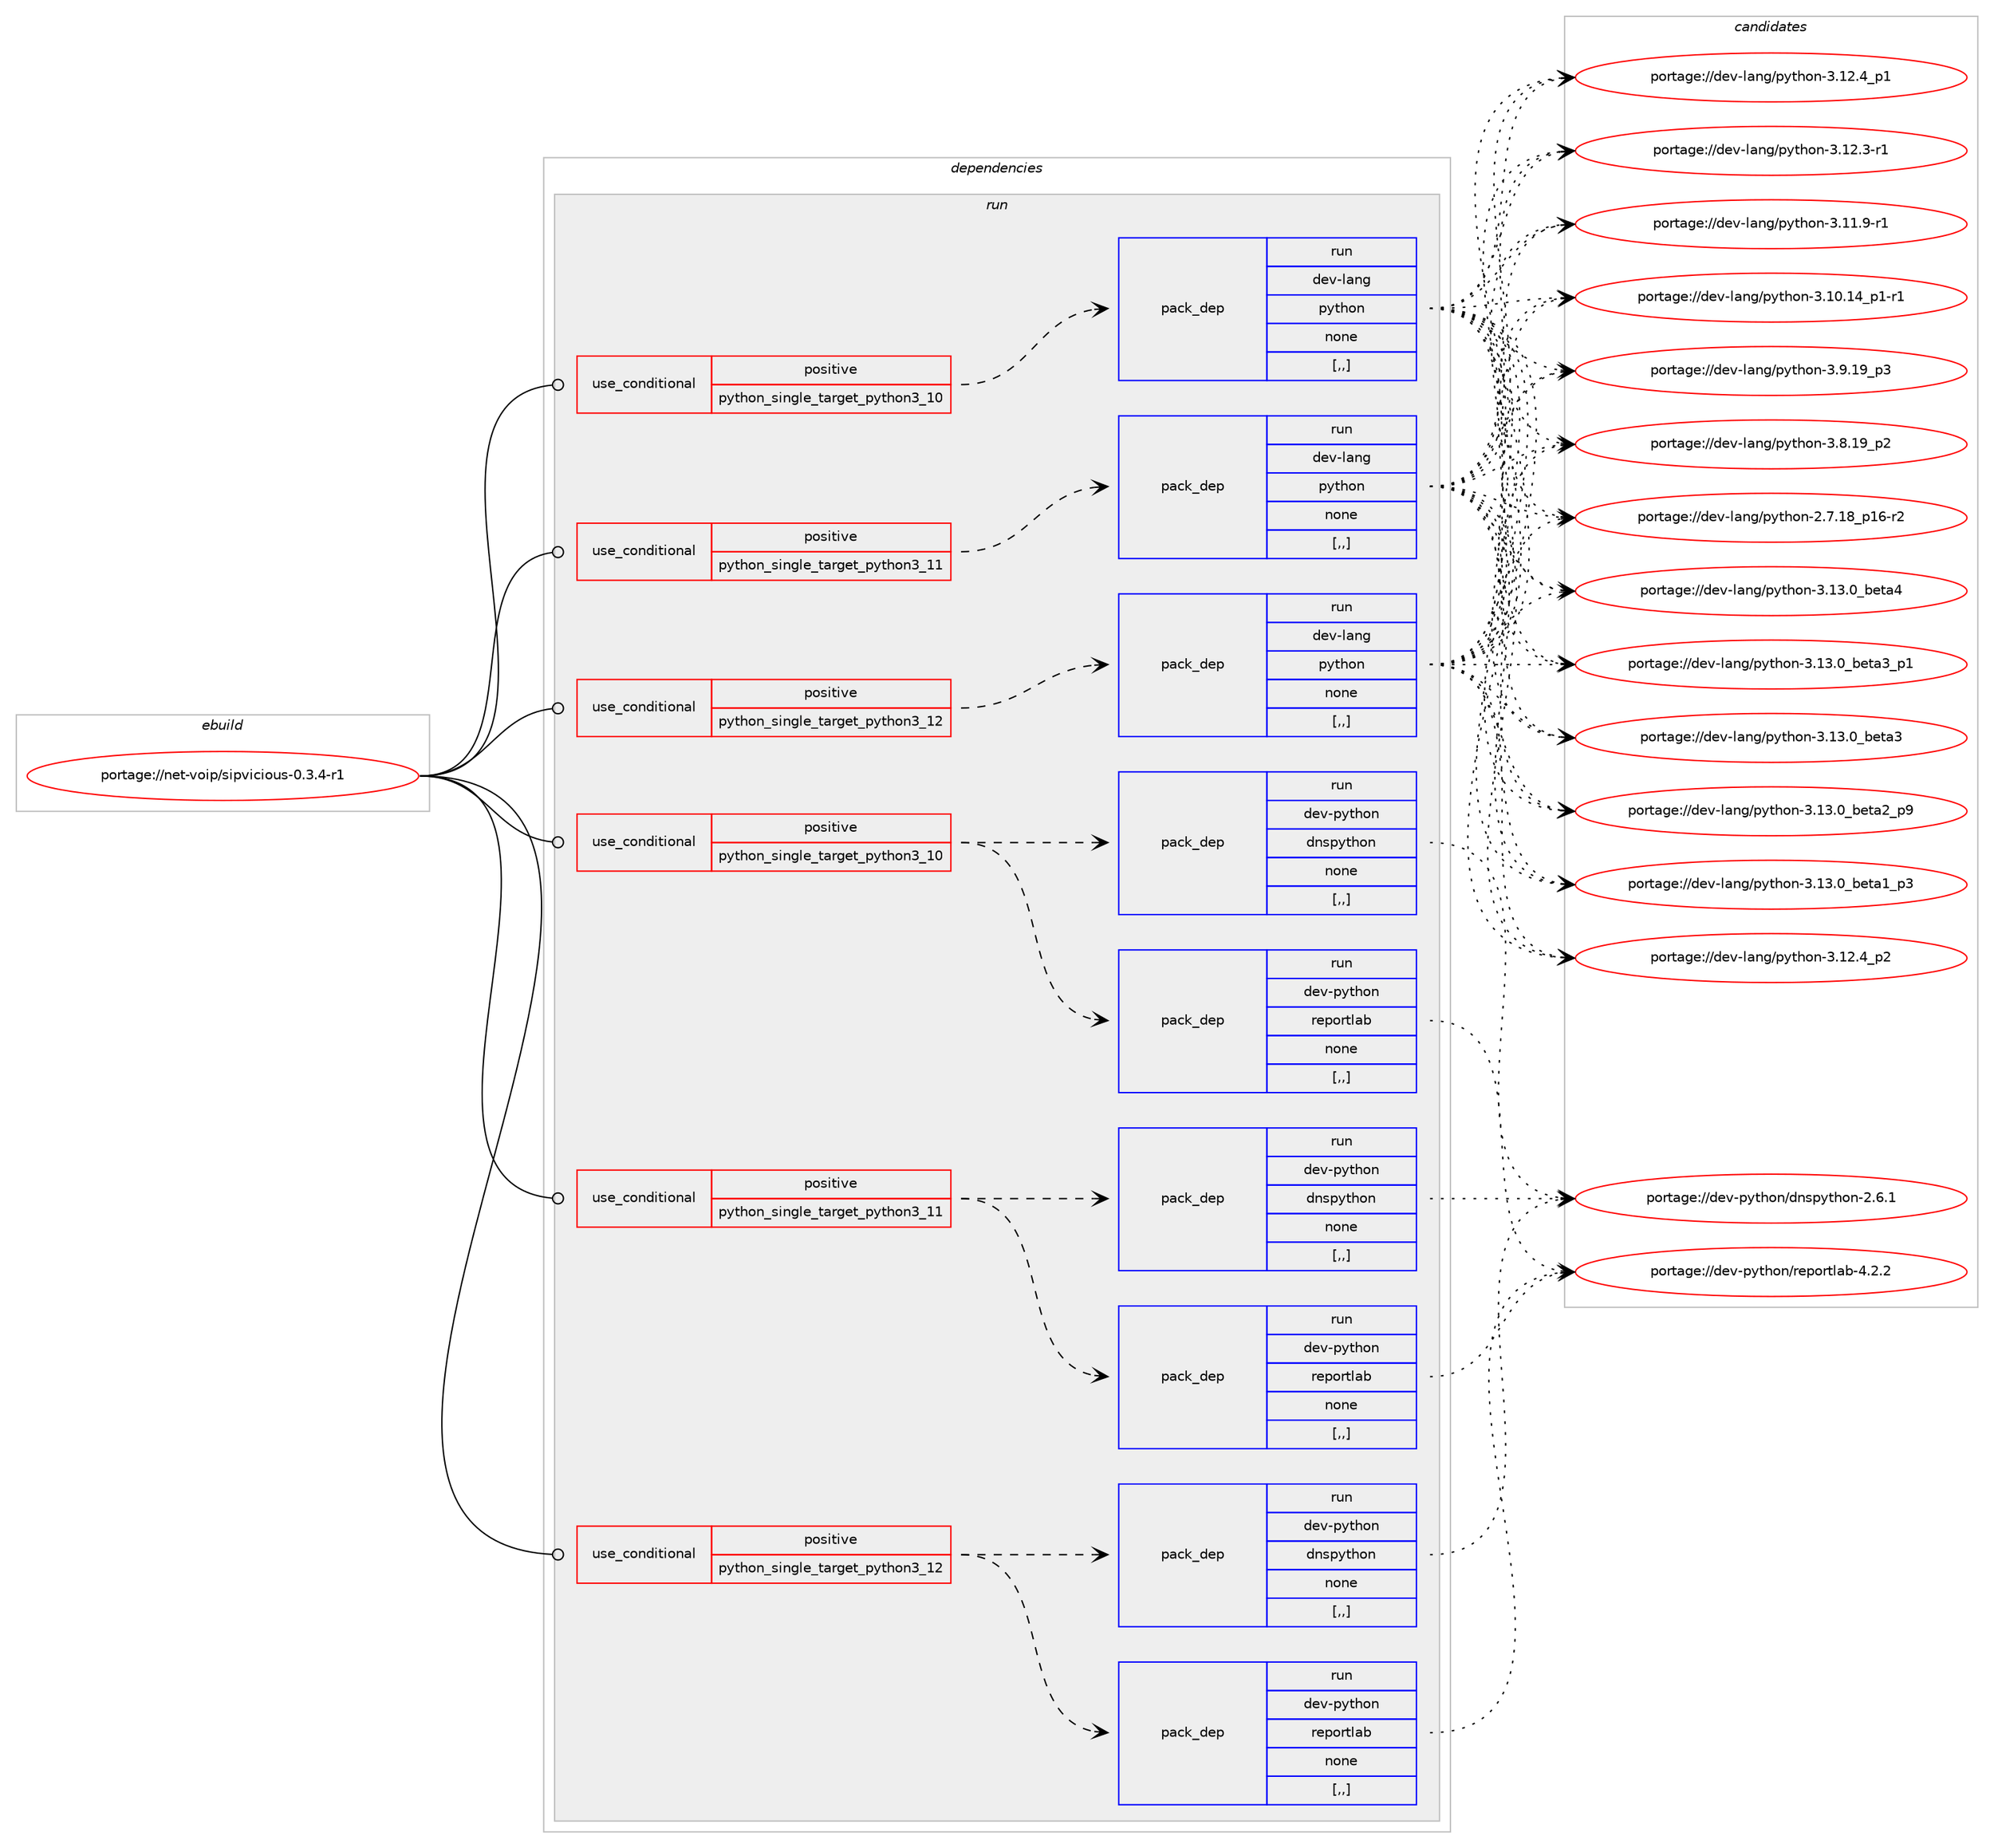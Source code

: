 digraph prolog {

# *************
# Graph options
# *************

newrank=true;
concentrate=true;
compound=true;
graph [rankdir=LR,fontname=Helvetica,fontsize=10,ranksep=1.5];#, ranksep=2.5, nodesep=0.2];
edge  [arrowhead=vee];
node  [fontname=Helvetica,fontsize=10];

# **********
# The ebuild
# **********

subgraph cluster_leftcol {
color=gray;
label=<<i>ebuild</i>>;
id [label="portage://net-voip/sipvicious-0.3.4-r1", color=red, width=4, href="../net-voip/sipvicious-0.3.4-r1.svg"];
}

# ****************
# The dependencies
# ****************

subgraph cluster_midcol {
color=gray;
label=<<i>dependencies</i>>;
subgraph cluster_compile {
fillcolor="#eeeeee";
style=filled;
label=<<i>compile</i>>;
}
subgraph cluster_compileandrun {
fillcolor="#eeeeee";
style=filled;
label=<<i>compile and run</i>>;
}
subgraph cluster_run {
fillcolor="#eeeeee";
style=filled;
label=<<i>run</i>>;
subgraph cond101851 {
dependency385315 [label=<<TABLE BORDER="0" CELLBORDER="1" CELLSPACING="0" CELLPADDING="4"><TR><TD ROWSPAN="3" CELLPADDING="10">use_conditional</TD></TR><TR><TD>positive</TD></TR><TR><TD>python_single_target_python3_10</TD></TR></TABLE>>, shape=none, color=red];
subgraph pack280693 {
dependency385316 [label=<<TABLE BORDER="0" CELLBORDER="1" CELLSPACING="0" CELLPADDING="4" WIDTH="220"><TR><TD ROWSPAN="6" CELLPADDING="30">pack_dep</TD></TR><TR><TD WIDTH="110">run</TD></TR><TR><TD>dev-lang</TD></TR><TR><TD>python</TD></TR><TR><TD>none</TD></TR><TR><TD>[,,]</TD></TR></TABLE>>, shape=none, color=blue];
}
dependency385315:e -> dependency385316:w [weight=20,style="dashed",arrowhead="vee"];
}
id:e -> dependency385315:w [weight=20,style="solid",arrowhead="odot"];
subgraph cond101852 {
dependency385317 [label=<<TABLE BORDER="0" CELLBORDER="1" CELLSPACING="0" CELLPADDING="4"><TR><TD ROWSPAN="3" CELLPADDING="10">use_conditional</TD></TR><TR><TD>positive</TD></TR><TR><TD>python_single_target_python3_10</TD></TR></TABLE>>, shape=none, color=red];
subgraph pack280694 {
dependency385318 [label=<<TABLE BORDER="0" CELLBORDER="1" CELLSPACING="0" CELLPADDING="4" WIDTH="220"><TR><TD ROWSPAN="6" CELLPADDING="30">pack_dep</TD></TR><TR><TD WIDTH="110">run</TD></TR><TR><TD>dev-python</TD></TR><TR><TD>dnspython</TD></TR><TR><TD>none</TD></TR><TR><TD>[,,]</TD></TR></TABLE>>, shape=none, color=blue];
}
dependency385317:e -> dependency385318:w [weight=20,style="dashed",arrowhead="vee"];
subgraph pack280695 {
dependency385319 [label=<<TABLE BORDER="0" CELLBORDER="1" CELLSPACING="0" CELLPADDING="4" WIDTH="220"><TR><TD ROWSPAN="6" CELLPADDING="30">pack_dep</TD></TR><TR><TD WIDTH="110">run</TD></TR><TR><TD>dev-python</TD></TR><TR><TD>reportlab</TD></TR><TR><TD>none</TD></TR><TR><TD>[,,]</TD></TR></TABLE>>, shape=none, color=blue];
}
dependency385317:e -> dependency385319:w [weight=20,style="dashed",arrowhead="vee"];
}
id:e -> dependency385317:w [weight=20,style="solid",arrowhead="odot"];
subgraph cond101853 {
dependency385320 [label=<<TABLE BORDER="0" CELLBORDER="1" CELLSPACING="0" CELLPADDING="4"><TR><TD ROWSPAN="3" CELLPADDING="10">use_conditional</TD></TR><TR><TD>positive</TD></TR><TR><TD>python_single_target_python3_11</TD></TR></TABLE>>, shape=none, color=red];
subgraph pack280696 {
dependency385321 [label=<<TABLE BORDER="0" CELLBORDER="1" CELLSPACING="0" CELLPADDING="4" WIDTH="220"><TR><TD ROWSPAN="6" CELLPADDING="30">pack_dep</TD></TR><TR><TD WIDTH="110">run</TD></TR><TR><TD>dev-lang</TD></TR><TR><TD>python</TD></TR><TR><TD>none</TD></TR><TR><TD>[,,]</TD></TR></TABLE>>, shape=none, color=blue];
}
dependency385320:e -> dependency385321:w [weight=20,style="dashed",arrowhead="vee"];
}
id:e -> dependency385320:w [weight=20,style="solid",arrowhead="odot"];
subgraph cond101854 {
dependency385322 [label=<<TABLE BORDER="0" CELLBORDER="1" CELLSPACING="0" CELLPADDING="4"><TR><TD ROWSPAN="3" CELLPADDING="10">use_conditional</TD></TR><TR><TD>positive</TD></TR><TR><TD>python_single_target_python3_11</TD></TR></TABLE>>, shape=none, color=red];
subgraph pack280697 {
dependency385323 [label=<<TABLE BORDER="0" CELLBORDER="1" CELLSPACING="0" CELLPADDING="4" WIDTH="220"><TR><TD ROWSPAN="6" CELLPADDING="30">pack_dep</TD></TR><TR><TD WIDTH="110">run</TD></TR><TR><TD>dev-python</TD></TR><TR><TD>dnspython</TD></TR><TR><TD>none</TD></TR><TR><TD>[,,]</TD></TR></TABLE>>, shape=none, color=blue];
}
dependency385322:e -> dependency385323:w [weight=20,style="dashed",arrowhead="vee"];
subgraph pack280698 {
dependency385324 [label=<<TABLE BORDER="0" CELLBORDER="1" CELLSPACING="0" CELLPADDING="4" WIDTH="220"><TR><TD ROWSPAN="6" CELLPADDING="30">pack_dep</TD></TR><TR><TD WIDTH="110">run</TD></TR><TR><TD>dev-python</TD></TR><TR><TD>reportlab</TD></TR><TR><TD>none</TD></TR><TR><TD>[,,]</TD></TR></TABLE>>, shape=none, color=blue];
}
dependency385322:e -> dependency385324:w [weight=20,style="dashed",arrowhead="vee"];
}
id:e -> dependency385322:w [weight=20,style="solid",arrowhead="odot"];
subgraph cond101855 {
dependency385325 [label=<<TABLE BORDER="0" CELLBORDER="1" CELLSPACING="0" CELLPADDING="4"><TR><TD ROWSPAN="3" CELLPADDING="10">use_conditional</TD></TR><TR><TD>positive</TD></TR><TR><TD>python_single_target_python3_12</TD></TR></TABLE>>, shape=none, color=red];
subgraph pack280699 {
dependency385326 [label=<<TABLE BORDER="0" CELLBORDER="1" CELLSPACING="0" CELLPADDING="4" WIDTH="220"><TR><TD ROWSPAN="6" CELLPADDING="30">pack_dep</TD></TR><TR><TD WIDTH="110">run</TD></TR><TR><TD>dev-lang</TD></TR><TR><TD>python</TD></TR><TR><TD>none</TD></TR><TR><TD>[,,]</TD></TR></TABLE>>, shape=none, color=blue];
}
dependency385325:e -> dependency385326:w [weight=20,style="dashed",arrowhead="vee"];
}
id:e -> dependency385325:w [weight=20,style="solid",arrowhead="odot"];
subgraph cond101856 {
dependency385327 [label=<<TABLE BORDER="0" CELLBORDER="1" CELLSPACING="0" CELLPADDING="4"><TR><TD ROWSPAN="3" CELLPADDING="10">use_conditional</TD></TR><TR><TD>positive</TD></TR><TR><TD>python_single_target_python3_12</TD></TR></TABLE>>, shape=none, color=red];
subgraph pack280700 {
dependency385328 [label=<<TABLE BORDER="0" CELLBORDER="1" CELLSPACING="0" CELLPADDING="4" WIDTH="220"><TR><TD ROWSPAN="6" CELLPADDING="30">pack_dep</TD></TR><TR><TD WIDTH="110">run</TD></TR><TR><TD>dev-python</TD></TR><TR><TD>dnspython</TD></TR><TR><TD>none</TD></TR><TR><TD>[,,]</TD></TR></TABLE>>, shape=none, color=blue];
}
dependency385327:e -> dependency385328:w [weight=20,style="dashed",arrowhead="vee"];
subgraph pack280701 {
dependency385329 [label=<<TABLE BORDER="0" CELLBORDER="1" CELLSPACING="0" CELLPADDING="4" WIDTH="220"><TR><TD ROWSPAN="6" CELLPADDING="30">pack_dep</TD></TR><TR><TD WIDTH="110">run</TD></TR><TR><TD>dev-python</TD></TR><TR><TD>reportlab</TD></TR><TR><TD>none</TD></TR><TR><TD>[,,]</TD></TR></TABLE>>, shape=none, color=blue];
}
dependency385327:e -> dependency385329:w [weight=20,style="dashed",arrowhead="vee"];
}
id:e -> dependency385327:w [weight=20,style="solid",arrowhead="odot"];
}
}

# **************
# The candidates
# **************

subgraph cluster_choices {
rank=same;
color=gray;
label=<<i>candidates</i>>;

subgraph choice280693 {
color=black;
nodesep=1;
choice1001011184510897110103471121211161041111104551464951464895981011169752 [label="portage://dev-lang/python-3.13.0_beta4", color=red, width=4,href="../dev-lang/python-3.13.0_beta4.svg"];
choice10010111845108971101034711212111610411111045514649514648959810111697519511249 [label="portage://dev-lang/python-3.13.0_beta3_p1", color=red, width=4,href="../dev-lang/python-3.13.0_beta3_p1.svg"];
choice1001011184510897110103471121211161041111104551464951464895981011169751 [label="portage://dev-lang/python-3.13.0_beta3", color=red, width=4,href="../dev-lang/python-3.13.0_beta3.svg"];
choice10010111845108971101034711212111610411111045514649514648959810111697509511257 [label="portage://dev-lang/python-3.13.0_beta2_p9", color=red, width=4,href="../dev-lang/python-3.13.0_beta2_p9.svg"];
choice10010111845108971101034711212111610411111045514649514648959810111697499511251 [label="portage://dev-lang/python-3.13.0_beta1_p3", color=red, width=4,href="../dev-lang/python-3.13.0_beta1_p3.svg"];
choice100101118451089711010347112121116104111110455146495046529511250 [label="portage://dev-lang/python-3.12.4_p2", color=red, width=4,href="../dev-lang/python-3.12.4_p2.svg"];
choice100101118451089711010347112121116104111110455146495046529511249 [label="portage://dev-lang/python-3.12.4_p1", color=red, width=4,href="../dev-lang/python-3.12.4_p1.svg"];
choice100101118451089711010347112121116104111110455146495046514511449 [label="portage://dev-lang/python-3.12.3-r1", color=red, width=4,href="../dev-lang/python-3.12.3-r1.svg"];
choice100101118451089711010347112121116104111110455146494946574511449 [label="portage://dev-lang/python-3.11.9-r1", color=red, width=4,href="../dev-lang/python-3.11.9-r1.svg"];
choice100101118451089711010347112121116104111110455146494846495295112494511449 [label="portage://dev-lang/python-3.10.14_p1-r1", color=red, width=4,href="../dev-lang/python-3.10.14_p1-r1.svg"];
choice100101118451089711010347112121116104111110455146574649579511251 [label="portage://dev-lang/python-3.9.19_p3", color=red, width=4,href="../dev-lang/python-3.9.19_p3.svg"];
choice100101118451089711010347112121116104111110455146564649579511250 [label="portage://dev-lang/python-3.8.19_p2", color=red, width=4,href="../dev-lang/python-3.8.19_p2.svg"];
choice100101118451089711010347112121116104111110455046554649569511249544511450 [label="portage://dev-lang/python-2.7.18_p16-r2", color=red, width=4,href="../dev-lang/python-2.7.18_p16-r2.svg"];
dependency385316:e -> choice1001011184510897110103471121211161041111104551464951464895981011169752:w [style=dotted,weight="100"];
dependency385316:e -> choice10010111845108971101034711212111610411111045514649514648959810111697519511249:w [style=dotted,weight="100"];
dependency385316:e -> choice1001011184510897110103471121211161041111104551464951464895981011169751:w [style=dotted,weight="100"];
dependency385316:e -> choice10010111845108971101034711212111610411111045514649514648959810111697509511257:w [style=dotted,weight="100"];
dependency385316:e -> choice10010111845108971101034711212111610411111045514649514648959810111697499511251:w [style=dotted,weight="100"];
dependency385316:e -> choice100101118451089711010347112121116104111110455146495046529511250:w [style=dotted,weight="100"];
dependency385316:e -> choice100101118451089711010347112121116104111110455146495046529511249:w [style=dotted,weight="100"];
dependency385316:e -> choice100101118451089711010347112121116104111110455146495046514511449:w [style=dotted,weight="100"];
dependency385316:e -> choice100101118451089711010347112121116104111110455146494946574511449:w [style=dotted,weight="100"];
dependency385316:e -> choice100101118451089711010347112121116104111110455146494846495295112494511449:w [style=dotted,weight="100"];
dependency385316:e -> choice100101118451089711010347112121116104111110455146574649579511251:w [style=dotted,weight="100"];
dependency385316:e -> choice100101118451089711010347112121116104111110455146564649579511250:w [style=dotted,weight="100"];
dependency385316:e -> choice100101118451089711010347112121116104111110455046554649569511249544511450:w [style=dotted,weight="100"];
}
subgraph choice280694 {
color=black;
nodesep=1;
choice1001011184511212111610411111047100110115112121116104111110455046544649 [label="portage://dev-python/dnspython-2.6.1", color=red, width=4,href="../dev-python/dnspython-2.6.1.svg"];
dependency385318:e -> choice1001011184511212111610411111047100110115112121116104111110455046544649:w [style=dotted,weight="100"];
}
subgraph choice280695 {
color=black;
nodesep=1;
choice10010111845112121116104111110471141011121111141161089798455246504650 [label="portage://dev-python/reportlab-4.2.2", color=red, width=4,href="../dev-python/reportlab-4.2.2.svg"];
dependency385319:e -> choice10010111845112121116104111110471141011121111141161089798455246504650:w [style=dotted,weight="100"];
}
subgraph choice280696 {
color=black;
nodesep=1;
choice1001011184510897110103471121211161041111104551464951464895981011169752 [label="portage://dev-lang/python-3.13.0_beta4", color=red, width=4,href="../dev-lang/python-3.13.0_beta4.svg"];
choice10010111845108971101034711212111610411111045514649514648959810111697519511249 [label="portage://dev-lang/python-3.13.0_beta3_p1", color=red, width=4,href="../dev-lang/python-3.13.0_beta3_p1.svg"];
choice1001011184510897110103471121211161041111104551464951464895981011169751 [label="portage://dev-lang/python-3.13.0_beta3", color=red, width=4,href="../dev-lang/python-3.13.0_beta3.svg"];
choice10010111845108971101034711212111610411111045514649514648959810111697509511257 [label="portage://dev-lang/python-3.13.0_beta2_p9", color=red, width=4,href="../dev-lang/python-3.13.0_beta2_p9.svg"];
choice10010111845108971101034711212111610411111045514649514648959810111697499511251 [label="portage://dev-lang/python-3.13.0_beta1_p3", color=red, width=4,href="../dev-lang/python-3.13.0_beta1_p3.svg"];
choice100101118451089711010347112121116104111110455146495046529511250 [label="portage://dev-lang/python-3.12.4_p2", color=red, width=4,href="../dev-lang/python-3.12.4_p2.svg"];
choice100101118451089711010347112121116104111110455146495046529511249 [label="portage://dev-lang/python-3.12.4_p1", color=red, width=4,href="../dev-lang/python-3.12.4_p1.svg"];
choice100101118451089711010347112121116104111110455146495046514511449 [label="portage://dev-lang/python-3.12.3-r1", color=red, width=4,href="../dev-lang/python-3.12.3-r1.svg"];
choice100101118451089711010347112121116104111110455146494946574511449 [label="portage://dev-lang/python-3.11.9-r1", color=red, width=4,href="../dev-lang/python-3.11.9-r1.svg"];
choice100101118451089711010347112121116104111110455146494846495295112494511449 [label="portage://dev-lang/python-3.10.14_p1-r1", color=red, width=4,href="../dev-lang/python-3.10.14_p1-r1.svg"];
choice100101118451089711010347112121116104111110455146574649579511251 [label="portage://dev-lang/python-3.9.19_p3", color=red, width=4,href="../dev-lang/python-3.9.19_p3.svg"];
choice100101118451089711010347112121116104111110455146564649579511250 [label="portage://dev-lang/python-3.8.19_p2", color=red, width=4,href="../dev-lang/python-3.8.19_p2.svg"];
choice100101118451089711010347112121116104111110455046554649569511249544511450 [label="portage://dev-lang/python-2.7.18_p16-r2", color=red, width=4,href="../dev-lang/python-2.7.18_p16-r2.svg"];
dependency385321:e -> choice1001011184510897110103471121211161041111104551464951464895981011169752:w [style=dotted,weight="100"];
dependency385321:e -> choice10010111845108971101034711212111610411111045514649514648959810111697519511249:w [style=dotted,weight="100"];
dependency385321:e -> choice1001011184510897110103471121211161041111104551464951464895981011169751:w [style=dotted,weight="100"];
dependency385321:e -> choice10010111845108971101034711212111610411111045514649514648959810111697509511257:w [style=dotted,weight="100"];
dependency385321:e -> choice10010111845108971101034711212111610411111045514649514648959810111697499511251:w [style=dotted,weight="100"];
dependency385321:e -> choice100101118451089711010347112121116104111110455146495046529511250:w [style=dotted,weight="100"];
dependency385321:e -> choice100101118451089711010347112121116104111110455146495046529511249:w [style=dotted,weight="100"];
dependency385321:e -> choice100101118451089711010347112121116104111110455146495046514511449:w [style=dotted,weight="100"];
dependency385321:e -> choice100101118451089711010347112121116104111110455146494946574511449:w [style=dotted,weight="100"];
dependency385321:e -> choice100101118451089711010347112121116104111110455146494846495295112494511449:w [style=dotted,weight="100"];
dependency385321:e -> choice100101118451089711010347112121116104111110455146574649579511251:w [style=dotted,weight="100"];
dependency385321:e -> choice100101118451089711010347112121116104111110455146564649579511250:w [style=dotted,weight="100"];
dependency385321:e -> choice100101118451089711010347112121116104111110455046554649569511249544511450:w [style=dotted,weight="100"];
}
subgraph choice280697 {
color=black;
nodesep=1;
choice1001011184511212111610411111047100110115112121116104111110455046544649 [label="portage://dev-python/dnspython-2.6.1", color=red, width=4,href="../dev-python/dnspython-2.6.1.svg"];
dependency385323:e -> choice1001011184511212111610411111047100110115112121116104111110455046544649:w [style=dotted,weight="100"];
}
subgraph choice280698 {
color=black;
nodesep=1;
choice10010111845112121116104111110471141011121111141161089798455246504650 [label="portage://dev-python/reportlab-4.2.2", color=red, width=4,href="../dev-python/reportlab-4.2.2.svg"];
dependency385324:e -> choice10010111845112121116104111110471141011121111141161089798455246504650:w [style=dotted,weight="100"];
}
subgraph choice280699 {
color=black;
nodesep=1;
choice1001011184510897110103471121211161041111104551464951464895981011169752 [label="portage://dev-lang/python-3.13.0_beta4", color=red, width=4,href="../dev-lang/python-3.13.0_beta4.svg"];
choice10010111845108971101034711212111610411111045514649514648959810111697519511249 [label="portage://dev-lang/python-3.13.0_beta3_p1", color=red, width=4,href="../dev-lang/python-3.13.0_beta3_p1.svg"];
choice1001011184510897110103471121211161041111104551464951464895981011169751 [label="portage://dev-lang/python-3.13.0_beta3", color=red, width=4,href="../dev-lang/python-3.13.0_beta3.svg"];
choice10010111845108971101034711212111610411111045514649514648959810111697509511257 [label="portage://dev-lang/python-3.13.0_beta2_p9", color=red, width=4,href="../dev-lang/python-3.13.0_beta2_p9.svg"];
choice10010111845108971101034711212111610411111045514649514648959810111697499511251 [label="portage://dev-lang/python-3.13.0_beta1_p3", color=red, width=4,href="../dev-lang/python-3.13.0_beta1_p3.svg"];
choice100101118451089711010347112121116104111110455146495046529511250 [label="portage://dev-lang/python-3.12.4_p2", color=red, width=4,href="../dev-lang/python-3.12.4_p2.svg"];
choice100101118451089711010347112121116104111110455146495046529511249 [label="portage://dev-lang/python-3.12.4_p1", color=red, width=4,href="../dev-lang/python-3.12.4_p1.svg"];
choice100101118451089711010347112121116104111110455146495046514511449 [label="portage://dev-lang/python-3.12.3-r1", color=red, width=4,href="../dev-lang/python-3.12.3-r1.svg"];
choice100101118451089711010347112121116104111110455146494946574511449 [label="portage://dev-lang/python-3.11.9-r1", color=red, width=4,href="../dev-lang/python-3.11.9-r1.svg"];
choice100101118451089711010347112121116104111110455146494846495295112494511449 [label="portage://dev-lang/python-3.10.14_p1-r1", color=red, width=4,href="../dev-lang/python-3.10.14_p1-r1.svg"];
choice100101118451089711010347112121116104111110455146574649579511251 [label="portage://dev-lang/python-3.9.19_p3", color=red, width=4,href="../dev-lang/python-3.9.19_p3.svg"];
choice100101118451089711010347112121116104111110455146564649579511250 [label="portage://dev-lang/python-3.8.19_p2", color=red, width=4,href="../dev-lang/python-3.8.19_p2.svg"];
choice100101118451089711010347112121116104111110455046554649569511249544511450 [label="portage://dev-lang/python-2.7.18_p16-r2", color=red, width=4,href="../dev-lang/python-2.7.18_p16-r2.svg"];
dependency385326:e -> choice1001011184510897110103471121211161041111104551464951464895981011169752:w [style=dotted,weight="100"];
dependency385326:e -> choice10010111845108971101034711212111610411111045514649514648959810111697519511249:w [style=dotted,weight="100"];
dependency385326:e -> choice1001011184510897110103471121211161041111104551464951464895981011169751:w [style=dotted,weight="100"];
dependency385326:e -> choice10010111845108971101034711212111610411111045514649514648959810111697509511257:w [style=dotted,weight="100"];
dependency385326:e -> choice10010111845108971101034711212111610411111045514649514648959810111697499511251:w [style=dotted,weight="100"];
dependency385326:e -> choice100101118451089711010347112121116104111110455146495046529511250:w [style=dotted,weight="100"];
dependency385326:e -> choice100101118451089711010347112121116104111110455146495046529511249:w [style=dotted,weight="100"];
dependency385326:e -> choice100101118451089711010347112121116104111110455146495046514511449:w [style=dotted,weight="100"];
dependency385326:e -> choice100101118451089711010347112121116104111110455146494946574511449:w [style=dotted,weight="100"];
dependency385326:e -> choice100101118451089711010347112121116104111110455146494846495295112494511449:w [style=dotted,weight="100"];
dependency385326:e -> choice100101118451089711010347112121116104111110455146574649579511251:w [style=dotted,weight="100"];
dependency385326:e -> choice100101118451089711010347112121116104111110455146564649579511250:w [style=dotted,weight="100"];
dependency385326:e -> choice100101118451089711010347112121116104111110455046554649569511249544511450:w [style=dotted,weight="100"];
}
subgraph choice280700 {
color=black;
nodesep=1;
choice1001011184511212111610411111047100110115112121116104111110455046544649 [label="portage://dev-python/dnspython-2.6.1", color=red, width=4,href="../dev-python/dnspython-2.6.1.svg"];
dependency385328:e -> choice1001011184511212111610411111047100110115112121116104111110455046544649:w [style=dotted,weight="100"];
}
subgraph choice280701 {
color=black;
nodesep=1;
choice10010111845112121116104111110471141011121111141161089798455246504650 [label="portage://dev-python/reportlab-4.2.2", color=red, width=4,href="../dev-python/reportlab-4.2.2.svg"];
dependency385329:e -> choice10010111845112121116104111110471141011121111141161089798455246504650:w [style=dotted,weight="100"];
}
}

}
